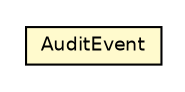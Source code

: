 #!/usr/local/bin/dot
#
# Class diagram 
# Generated by UmlGraph version 4.6 (http://www.spinellis.gr/sw/umlgraph)
#

digraph G {
	edge [fontname="Helvetica",fontsize=10,labelfontname="Helvetica",labelfontsize=10];
	node [fontname="Helvetica",fontsize=10,shape=plaintext];
	// org.apache.maven.archiva.repository.audit.AuditEvent
	c56023 [label=<<table border="0" cellborder="1" cellspacing="0" cellpadding="2" port="p" bgcolor="lemonChiffon" href="./AuditEvent.html">
		<tr><td><table border="0" cellspacing="0" cellpadding="1">
			<tr><td> AuditEvent </td></tr>
		</table></td></tr>
		</table>>, fontname="Helvetica", fontcolor="black", fontsize=9.0];
}


